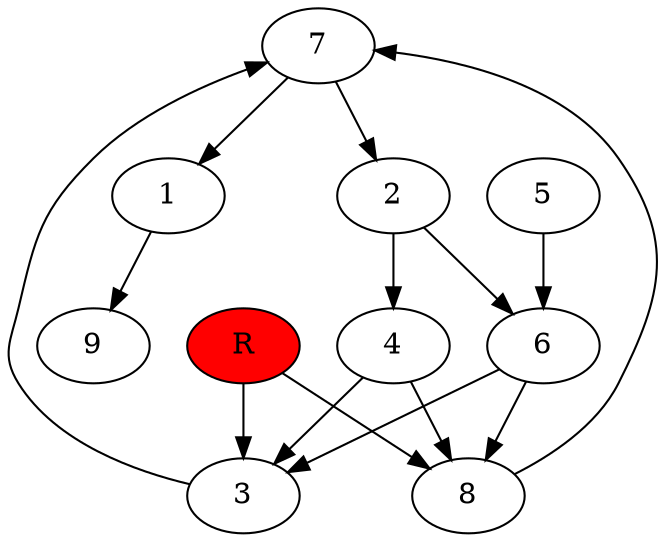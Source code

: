 digraph prb1228 {
	1
	2
	3
	4
	5
	6
	7
	8
	R [fillcolor="#ff0000" style=filled]
	1 -> 9
	2 -> 4
	2 -> 6
	3 -> 7
	4 -> 3
	4 -> 8
	5 -> 6
	6 -> 3
	6 -> 8
	7 -> 1
	7 -> 2
	8 -> 7
	R -> 3
	R -> 8
}
